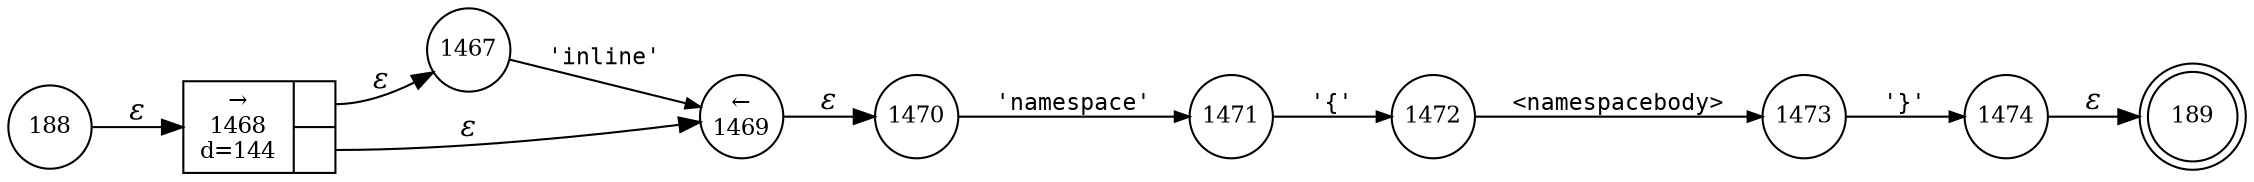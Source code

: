digraph ATN {
rankdir=LR;
s189[fontsize=11, label="189", shape=doublecircle, fixedsize=true, width=.6];
s1472[fontsize=11,label="1472", shape=circle, fixedsize=true, width=.55, peripheries=1];
s1473[fontsize=11,label="1473", shape=circle, fixedsize=true, width=.55, peripheries=1];
s1474[fontsize=11,label="1474", shape=circle, fixedsize=true, width=.55, peripheries=1];
s1467[fontsize=11,label="1467", shape=circle, fixedsize=true, width=.55, peripheries=1];
s188[fontsize=11,label="188", shape=circle, fixedsize=true, width=.55, peripheries=1];
s1468[fontsize=11,label="{&rarr;\n1468\nd=144|{<p0>|<p1>}}", shape=record, fixedsize=false, peripheries=1];
s1469[fontsize=11,label="&larr;\n1469", shape=circle, fixedsize=true, width=.55, peripheries=1];
s1470[fontsize=11,label="1470", shape=circle, fixedsize=true, width=.55, peripheries=1];
s1471[fontsize=11,label="1471", shape=circle, fixedsize=true, width=.55, peripheries=1];
s188 -> s1468 [fontname="Times-Italic", label="&epsilon;"];
s1468:p0 -> s1467 [fontname="Times-Italic", label="&epsilon;"];
s1468:p1 -> s1469 [fontname="Times-Italic", label="&epsilon;"];
s1467 -> s1469 [fontsize=11, fontname="Courier", arrowsize=.7, label = "'inline'", arrowhead = normal];
s1469 -> s1470 [fontname="Times-Italic", label="&epsilon;"];
s1470 -> s1471 [fontsize=11, fontname="Courier", arrowsize=.7, label = "'namespace'", arrowhead = normal];
s1471 -> s1472 [fontsize=11, fontname="Courier", arrowsize=.7, label = "'{'", arrowhead = normal];
s1472 -> s1473 [fontsize=11, fontname="Courier", arrowsize=.7, label = "<namespacebody>", arrowhead = normal];
s1473 -> s1474 [fontsize=11, fontname="Courier", arrowsize=.7, label = "'}'", arrowhead = normal];
s1474 -> s189 [fontname="Times-Italic", label="&epsilon;"];
}